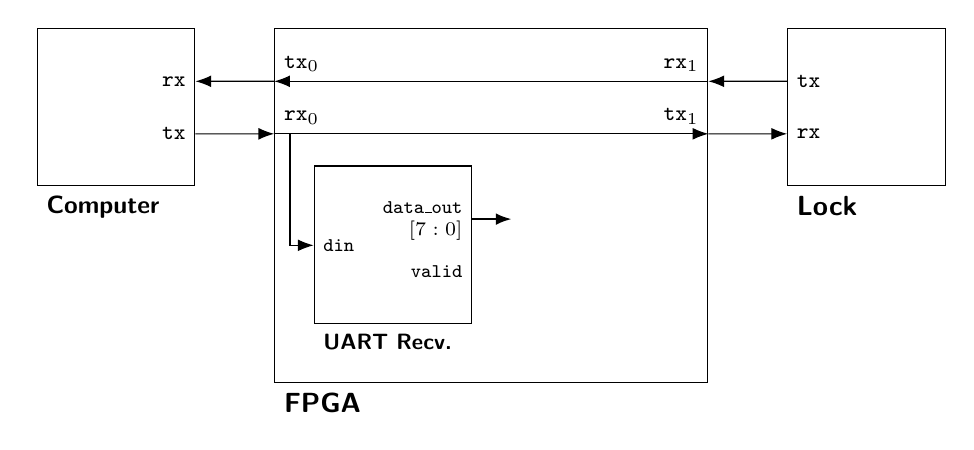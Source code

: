 \usetikzlibrary{arrows.meta}
\begin{tikzpicture}
%	\draw[gray,very thin] (0,0) grid (11,7); % Grid for easy orientation
	\tikzstyle{comp} = [
		rectangle, draw=black
	]
	\tikzstyle{component} = [
		comp, minimum width=5.5cm, minimum height=4.5cm
	]
\tikzstyle{component_small} = [
		comp, minimum width=2cm, minimum height=2cm
	]
	\tikzstyle{caption} = [
		below right
	]
	\tikzstyle{conn} = [
		-{Latex[length=2mm]}
	]
	
	% FPGA
	\node (FPGA) [component] at (0,0) {}
		% Caption
		node [caption] at (FPGA.south west) { \textsf{\textbf{FPGA}} }
		% Interfaces linke Seite
		coordinate [yshift=2.5cm+0.666cm, label={ above right : \footnotesize{$\texttt{rx}_0$} }] (FPGA_rx0) at (FPGA.south west) % unten links
		coordinate [yshift=2.5cm+1.333cm, label={ above right : \footnotesize{$\texttt{tx}_0$} }] (FPGA_tx0) at (FPGA.south west) % oben links
		% Interfaces rechte Seite
		coordinate [yshift=2.5cm+0.666cm, label={ above left : \footnotesize{$\texttt{tx}_1$} }] (FPGA_tx1) at (FPGA.south east) % unten links
		coordinate [yshift=2.5cm+1.333cm, label={ above left : \footnotesize{$\texttt{rx}_1$} }] (FPGA_rx1) at (FPGA.south east) % oben links
	;

% Computer
	\node (Computer) [component_small, below left, xshift=-1cm] at (FPGA.north west) {}
		% Caption
		node [caption] at (Computer.south west) { \small{\textsf{\textbf{Computer}}} }
		% Interfaces
		coordinate [yshift=0.666cm, label={ left:\footnotesize{\texttt{tx}} }] (computer_tx) at (Computer.south east) % unten rechts
		coordinate [yshift=1.333cm, label={ left:\footnotesize{\texttt{rx}} }] (computer_rx) at (Computer.south east) % oben rechts
	;

	% Lock
	\node (Lock) [component_small, below right, xshift=1cm] at (FPGA.north east) {}
		% Caption
		node [caption] at (Lock.south west) { \textsf{\textbf{Lock}} }
		% Interfaces
		coordinate [yshift=0.666cm, label={ right:\footnotesize{\texttt{rx}} }] (lock_rx) at (Lock.south west) % unten links
		coordinate [yshift=1.333cm, label={ right:\footnotesize{\texttt{tx}} }] (lock_tx) at (Lock.south west) % oben links
	;

	% Receiver
	\node (Receiver) at (FPGA.south west) [component_small, above right, shift={(0.5, 0.75)}] {}
		% Caption
		node [caption] at (Receiver.south west) { \textsf{\footnotesize{\textbf{UART Recv.}}} }
		% Interfaces linke Seite
		coordinate [yshift=1cm, label={ right : \scriptsize{\texttt{din}} }] (din) at (Receiver.south west) % oben links
		% Interfaces rechte Seite
		coordinate [yshift=1.333cm+0.15cm, label={ left : \scriptsize{\texttt{data\_out}} }] (data_out) at (Receiver.south east)
		coordinate [yshift=1.333cm-0.15cm, label={ left : \scriptsize{$[7:0]$} }] (data_out2) at (Receiver.south east)
		coordinate [yshift=0.666cm, label={ left : \scriptsize{\texttt{valid}} }] (valid) at (Receiver.south east)
		% Internal connection endpoints
		coordinate [shift={(0.5cm,1.333cm)}] (data_out_end) at (Receiver.south east)
	;

	% Computer -> FPGA
	\draw[conn] (computer_tx) -- (FPGA_rx0);
	\draw[conn] (FPGA_rx0) -- (FPGA_tx1);
	\draw[conn] (FPGA_tx1) -- (lock_rx);
	% FPGA -> Computer
	\draw[conn]  (lock_tx) -- (FPGA_rx1) ;
	\draw[conn]  (FPGA_rx1) -- (FPGA_tx0);
	\draw[conn]  (FPGA_tx0) -- (computer_rx);
	% FPGA internal
	\draw[conn] (FPGA_rx0) +(0.2,0)|- (din);
	\draw[conn, thick] (data_out) +(0, -0.15) -- (data_out_end);

\end{tikzpicture}